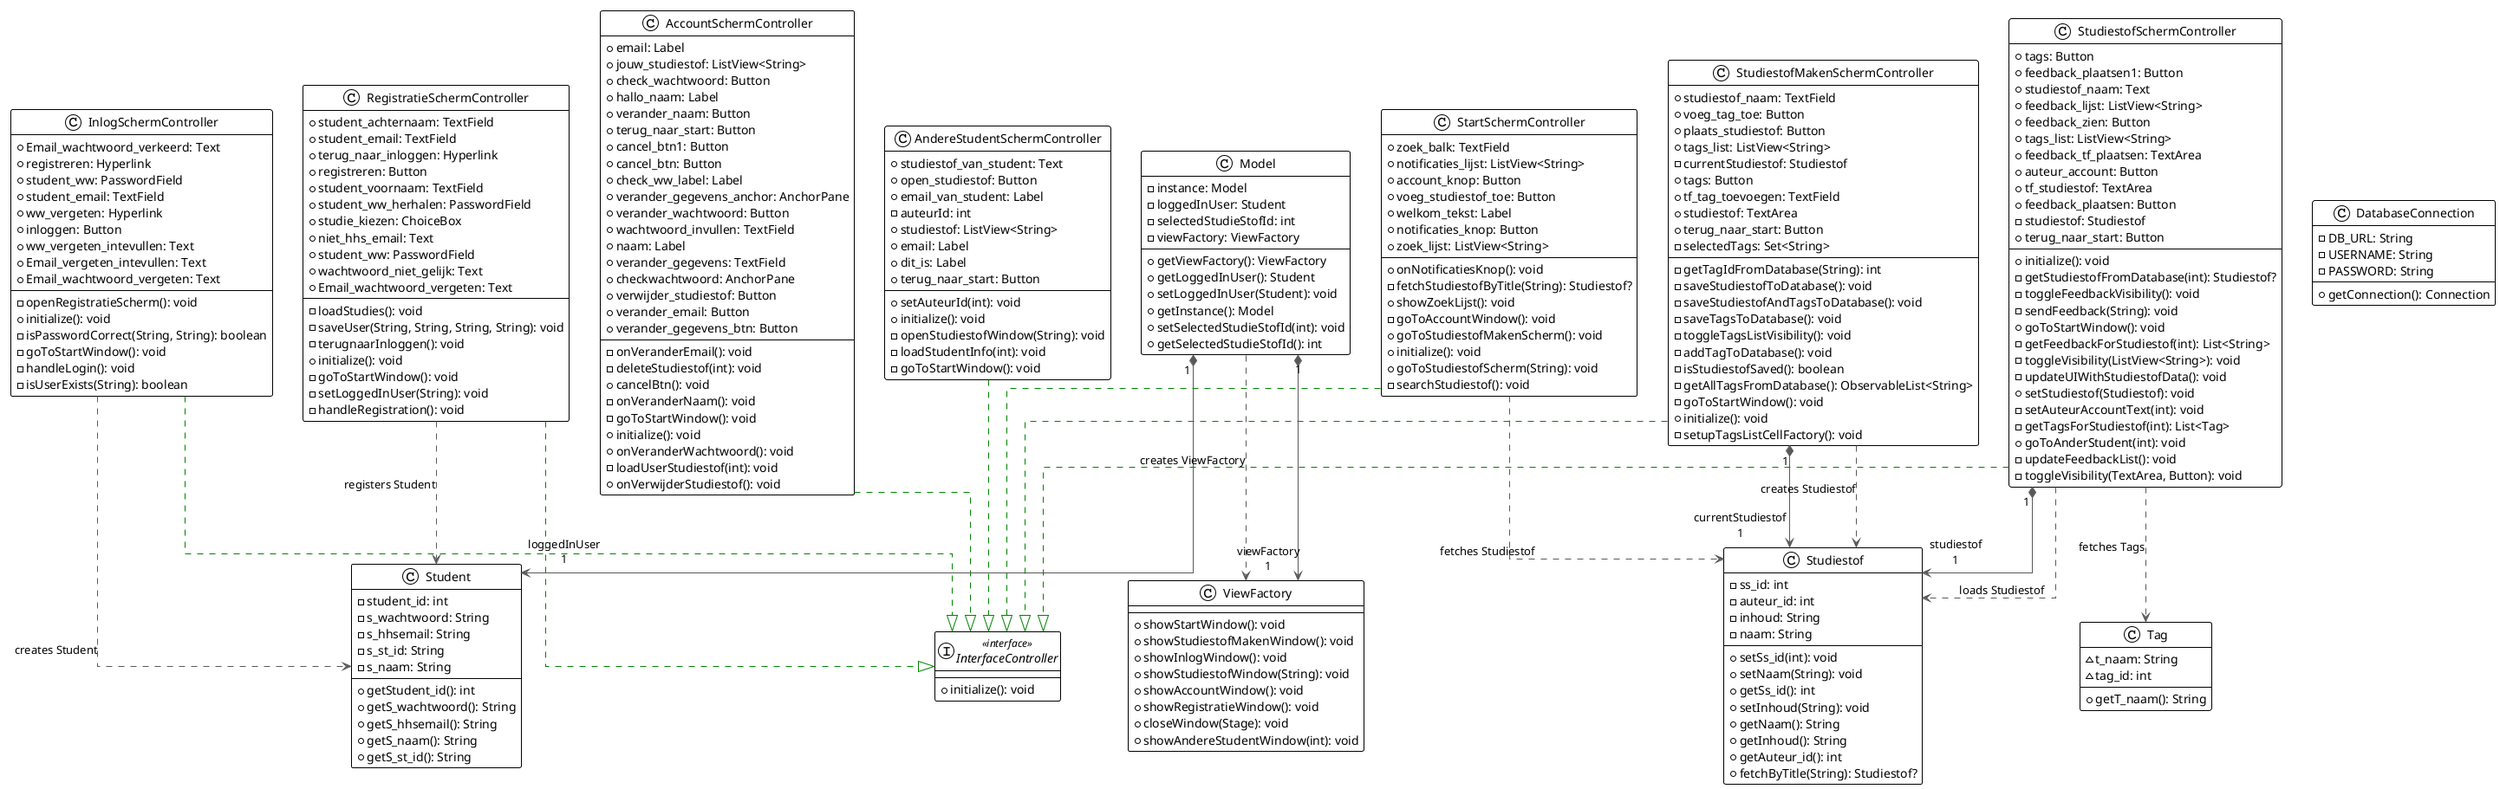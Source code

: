 @startuml
!theme plain
top to bottom direction
skinparam linetype ortho

class AccountSchermController {
  + email: Label
  + jouw_studiestof: ListView<String>
  + check_wachtwoord: Button
  + hallo_naam: Label
  + verander_naam: Button
  + terug_naar_start: Button
  + cancel_btn1: Button
  + cancel_btn: Button
  + check_ww_label: Label
  + verander_gegevens_anchor: AnchorPane
  + verander_wachtwoord: Button
  + wachtwoord_invullen: TextField
  + naam: Label
  + verander_gegevens: TextField
  + checkwachtwoord: AnchorPane
  + verwijder_studiestof: Button
  + verander_email: Button
  + verander_gegevens_btn: Button
  - onVeranderEmail(): void
  - deleteStudiestof(int): void
  + cancelBtn(): void
  - onVeranderNaam(): void
  - goToStartWindow(): void
  + initialize(): void
  + onVeranderWachtwoord(): void
  - loadUserStudiestof(int): void
  + onVerwijderStudiestof(): void
}
class AndereStudentSchermController {
  + studiestof_van_student: Text
  + open_studiestof: Button
  + email_van_student: Label
  - auteurId: int
  + studiestof: ListView<String>
  + email: Label
  + dit_is: Label
  + terug_naar_start: Button
  + setAuteurId(int): void
  + initialize(): void
  - openStudiestofWindow(String): void
  - loadStudentInfo(int): void
  - goToStartWindow(): void
}
class DatabaseConnection {
  - DB_URL: String
  - USERNAME: String
  - PASSWORD: String
  + getConnection(): Connection
}
class InlogSchermController {
  + Email_wachtwoord_verkeerd: Text
  + registreren: Hyperlink
  + student_ww: PasswordField
  + student_email: TextField
  + ww_vergeten: Hyperlink
  + inloggen: Button
  + ww_vergeten_intevullen: Text
  + Email_vergeten_intevullen: Text
  + Email_wachtwoord_vergeten: Text
  - openRegistratieScherm(): void
  + initialize(): void
  - isPasswordCorrect(String, String): boolean
  - goToStartWindow(): void
  - handleLogin(): void
  - isUserExists(String): boolean
}
interface InterfaceController << interface >> {
  + initialize(): void
}
class Model {
  - instance: Model
  - loggedInUser: Student
  - selectedStudieStofId: int
  - viewFactory: ViewFactory
  + getViewFactory(): ViewFactory
  + getLoggedInUser(): Student
  + setLoggedInUser(Student): void
  + getInstance(): Model
  + setSelectedStudieStofId(int): void
  + getSelectedStudieStofId(): int
}
class RegistratieSchermController {
  + student_achternaam: TextField
  + student_email: TextField
  + terug_naar_inloggen: Hyperlink
  + registreren: Button
  + student_voornaam: TextField
  + student_ww_herhalen: PasswordField
  + studie_kiezen: ChoiceBox
  + niet_hhs_email: Text
  + student_ww: PasswordField
  + wachtwoord_niet_gelijk: Text
  + Email_wachtwoord_vergeten: Text
  - loadStudies(): void
  - saveUser(String, String, String, String): void
  - terugnaarInloggen(): void
  + initialize(): void
  - goToStartWindow(): void
  - setLoggedInUser(String): void
  - handleRegistration(): void
}
class StartSchermController {
  + zoek_balk: TextField
  + notificaties_lijst: ListView<String>
  + account_knop: Button
  + voeg_studiestof_toe: Button
  + welkom_tekst: Label
  + notificaties_knop: Button
  + zoek_lijst: ListView<String>
  + onNotificatiesKnop(): void
  - fetchStudiestofByTitle(String): Studiestof?
  + showZoekLijst(): void
  - goToAccountWindow(): void
  + goToStudiestofMakenScherm(): void
  + initialize(): void
  + goToStudiestofScherm(String): void
  - searchStudiestof(): void
}
class Student {
  - student_id: int
  - s_wachtwoord: String
  - s_hhsemail: String
  - s_st_id: String
  - s_naam: String
  + getStudent_id(): int
  + getS_wachtwoord(): String
  + getS_hhsemail(): String
  + getS_naam(): String
  + getS_st_id(): String
}
class Studiestof {
  - ss_id: int
  - auteur_id: int
  - inhoud: String
  - naam: String
  + setSs_id(int): void
  + setNaam(String): void
  + getSs_id(): int
  + setInhoud(String): void
  + getNaam(): String
  + getInhoud(): String
  + getAuteur_id(): int
  + fetchByTitle(String): Studiestof?
}
class StudiestofMakenSchermController {
  + studiestof_naam: TextField
  + voeg_tag_toe: Button
  + plaats_studiestof: Button
  + tags_list: ListView<String>
  - currentStudiestof: Studiestof
  + tags: Button
  + tf_tag_toevoegen: TextField
  + studiestof: TextArea
  + terug_naar_start: Button
  - selectedTags: Set<String>
  - getTagIdFromDatabase(String): int
  - saveStudiestofToDatabase(): void
  - saveStudiestofAndTagsToDatabase(): void
  - saveTagsToDatabase(): void
  - toggleTagsListVisibility(): void
  - addTagToDatabase(): void
  - isStudiestofSaved(): boolean
  - getAllTagsFromDatabase(): ObservableList<String>
  - goToStartWindow(): void
  + initialize(): void
  - setupTagsListCellFactory(): void
}
class StudiestofSchermController {
  + tags: Button
  + feedback_plaatsen1: Button
  + studiestof_naam: Text
  + feedback_lijst: ListView<String>
  + feedback_zien: Button
  + tags_list: ListView<String>
  + feedback_tf_plaatsen: TextArea
  + auteur_account: Button
  + tf_studiestof: TextArea
  + feedback_plaatsen: Button
  - studiestof: Studiestof
  + terug_naar_start: Button
  + initialize(): void
  - getStudiestofFromDatabase(int): Studiestof?
  - toggleFeedbackVisibility(): void
  - sendFeedback(String): void
  + goToStartWindow(): void
  - getFeedbackForStudiestof(int): List<String>
  - toggleVisibility(ListView<String>): void
  - updateUIWithStudiestofData(): void
  + setStudiestof(Studiestof): void
  - setAuteurAccountText(int): void
  - getTagsForStudiestof(int): List<Tag>
  + goToAnderStudent(int): void
  - updateFeedbackList(): void
  - toggleVisibility(TextArea, Button): void
}
class Tag {
  ~ t_naam: String
  ~ tag_id: int
  + getT_naam(): String
}
class ViewFactory {
  + showStartWindow(): void
  + showStudiestofMakenWindow(): void
  + showInlogWindow(): void
  + showStudiestofWindow(String): void
  + showAccountWindow(): void
  + showRegistratieWindow(): void
  + closeWindow(Stage): void
  + showAndereStudentWindow(int): void
}

AccountSchermController          -[#008200,dashed]-^  InterfaceController
AndereStudentSchermController    -[#008200,dashed]-^  InterfaceController
InlogSchermController            -[#008200,dashed]-^  InterfaceController
InlogSchermController            -[#595959,dashed]->  Student                         : "creates Student"
Model                           "1" *-[#595959,plain]-> "loggedInUser\n1" Student
Model                            -[#595959,dashed]->  ViewFactory                     : "creates ViewFactory"
Model                           "1" *-[#595959,plain]-> "viewFactory\n1" ViewFactory
RegistratieSchermController      -[#008200,dashed]-^  InterfaceController
RegistratieSchermController      -[#595959,dashed]->  Student                         : "registers Student"
StartSchermController            -[#008200,dashed]-^  InterfaceController
StartSchermController            -[#595959,dashed]->  Studiestof                      : "fetches Studiestof"
StudiestofMakenSchermController  -[#008200,dashed]-^  InterfaceController
StudiestofMakenSchermController "1" *-[#595959,plain]-> "currentStudiestof\n1" Studiestof
StudiestofMakenSchermController  -[#595959,dashed]->  Studiestof                      : "creates Studiestof"
StudiestofSchermController       -[#008200,dashed]-^  InterfaceController
StudiestofSchermController      "1" *-[#595959,plain]-> "studiestof\n1" Studiestof
StudiestofSchermController       -[#595959,dashed]->  Studiestof                      : "loads Studiestof"
StudiestofSchermController       -[#595959,dashed]->  Tag                             : "fetches Tags"
@enduml